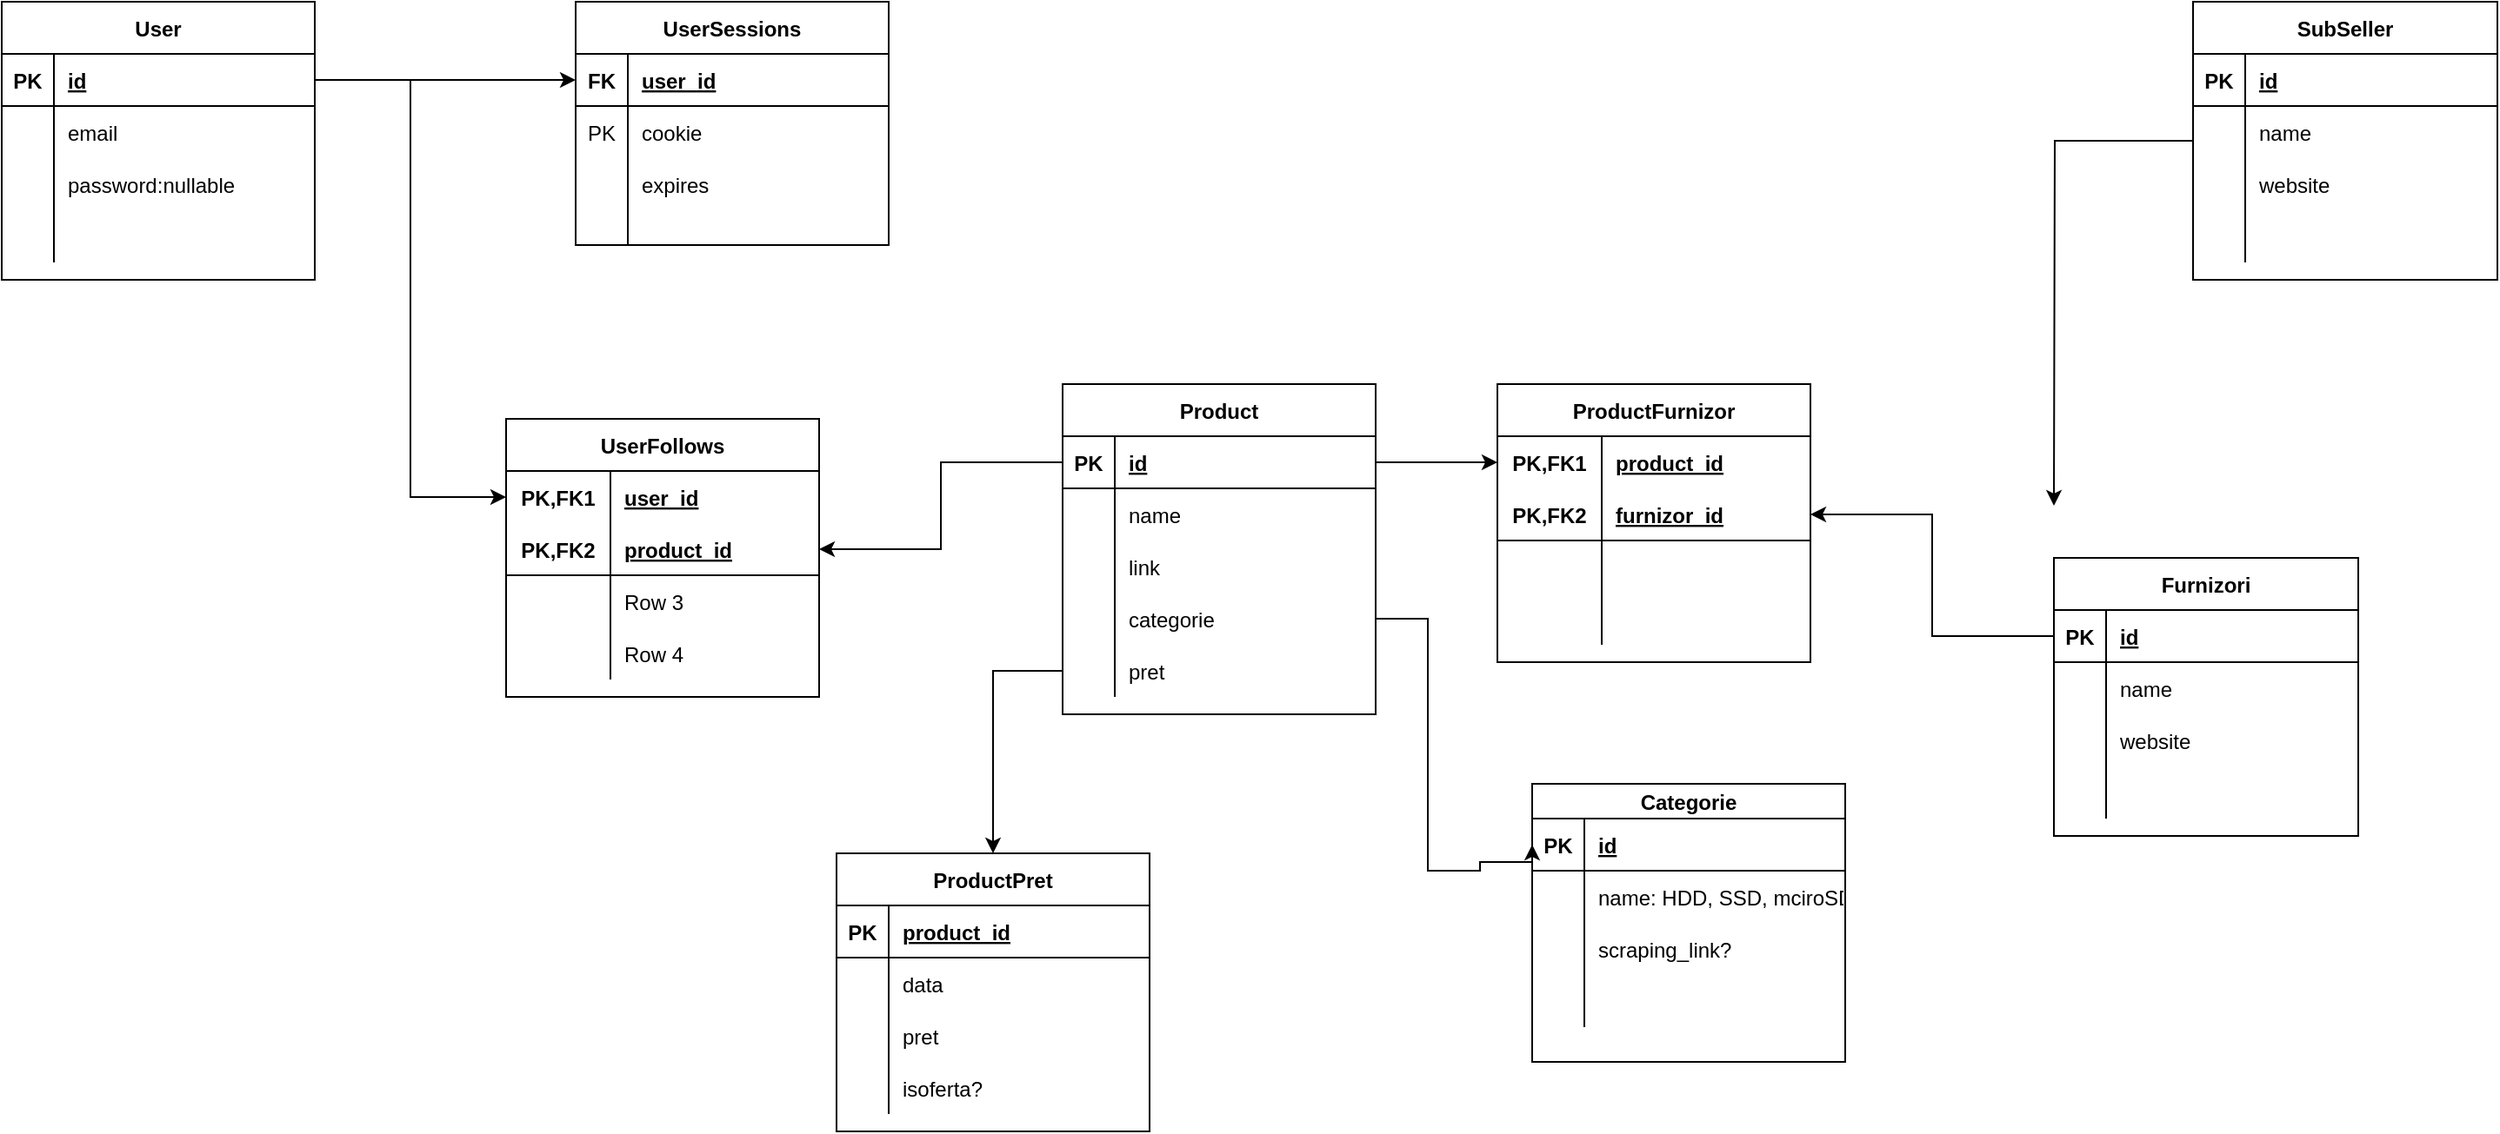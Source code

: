 <mxfile version="20.3.0" type="device"><diagram id="69BrEWIJDaSVekfmVVl4" name="Page-1"><mxGraphModel dx="226" dy="629" grid="1" gridSize="10" guides="1" tooltips="1" connect="1" arrows="1" fold="1" page="1" pageScale="1" pageWidth="850" pageHeight="1100" math="0" shadow="0"><root><mxCell id="0"/><mxCell id="1" parent="0"/><mxCell id="syxLD57yxDgX3P_CdUaL-1" value="User" style="shape=table;startSize=30;container=1;collapsible=1;childLayout=tableLayout;fixedRows=1;rowLines=0;fontStyle=1;align=center;resizeLast=1;" parent="1" vertex="1"><mxGeometry x="150" y="150" width="180" height="160" as="geometry"/></mxCell><mxCell id="syxLD57yxDgX3P_CdUaL-2" value="" style="shape=tableRow;horizontal=0;startSize=0;swimlaneHead=0;swimlaneBody=0;fillColor=none;collapsible=0;dropTarget=0;points=[[0,0.5],[1,0.5]];portConstraint=eastwest;top=0;left=0;right=0;bottom=1;" parent="syxLD57yxDgX3P_CdUaL-1" vertex="1"><mxGeometry y="30" width="180" height="30" as="geometry"/></mxCell><mxCell id="syxLD57yxDgX3P_CdUaL-3" value="PK" style="shape=partialRectangle;connectable=0;fillColor=none;top=0;left=0;bottom=0;right=0;fontStyle=1;overflow=hidden;" parent="syxLD57yxDgX3P_CdUaL-2" vertex="1"><mxGeometry width="30" height="30" as="geometry"><mxRectangle width="30" height="30" as="alternateBounds"/></mxGeometry></mxCell><mxCell id="syxLD57yxDgX3P_CdUaL-4" value="id" style="shape=partialRectangle;connectable=0;fillColor=none;top=0;left=0;bottom=0;right=0;align=left;spacingLeft=6;fontStyle=5;overflow=hidden;" parent="syxLD57yxDgX3P_CdUaL-2" vertex="1"><mxGeometry x="30" width="150" height="30" as="geometry"><mxRectangle width="150" height="30" as="alternateBounds"/></mxGeometry></mxCell><mxCell id="syxLD57yxDgX3P_CdUaL-5" value="" style="shape=tableRow;horizontal=0;startSize=0;swimlaneHead=0;swimlaneBody=0;fillColor=none;collapsible=0;dropTarget=0;points=[[0,0.5],[1,0.5]];portConstraint=eastwest;top=0;left=0;right=0;bottom=0;" parent="syxLD57yxDgX3P_CdUaL-1" vertex="1"><mxGeometry y="60" width="180" height="30" as="geometry"/></mxCell><mxCell id="syxLD57yxDgX3P_CdUaL-6" value="" style="shape=partialRectangle;connectable=0;fillColor=none;top=0;left=0;bottom=0;right=0;editable=1;overflow=hidden;" parent="syxLD57yxDgX3P_CdUaL-5" vertex="1"><mxGeometry width="30" height="30" as="geometry"><mxRectangle width="30" height="30" as="alternateBounds"/></mxGeometry></mxCell><mxCell id="syxLD57yxDgX3P_CdUaL-7" value="email" style="shape=partialRectangle;connectable=0;fillColor=none;top=0;left=0;bottom=0;right=0;align=left;spacingLeft=6;overflow=hidden;" parent="syxLD57yxDgX3P_CdUaL-5" vertex="1"><mxGeometry x="30" width="150" height="30" as="geometry"><mxRectangle width="150" height="30" as="alternateBounds"/></mxGeometry></mxCell><mxCell id="syxLD57yxDgX3P_CdUaL-8" value="" style="shape=tableRow;horizontal=0;startSize=0;swimlaneHead=0;swimlaneBody=0;fillColor=none;collapsible=0;dropTarget=0;points=[[0,0.5],[1,0.5]];portConstraint=eastwest;top=0;left=0;right=0;bottom=0;" parent="syxLD57yxDgX3P_CdUaL-1" vertex="1"><mxGeometry y="90" width="180" height="30" as="geometry"/></mxCell><mxCell id="syxLD57yxDgX3P_CdUaL-9" value="" style="shape=partialRectangle;connectable=0;fillColor=none;top=0;left=0;bottom=0;right=0;editable=1;overflow=hidden;" parent="syxLD57yxDgX3P_CdUaL-8" vertex="1"><mxGeometry width="30" height="30" as="geometry"><mxRectangle width="30" height="30" as="alternateBounds"/></mxGeometry></mxCell><mxCell id="syxLD57yxDgX3P_CdUaL-10" value="password:nullable" style="shape=partialRectangle;connectable=0;fillColor=none;top=0;left=0;bottom=0;right=0;align=left;spacingLeft=6;overflow=hidden;" parent="syxLD57yxDgX3P_CdUaL-8" vertex="1"><mxGeometry x="30" width="150" height="30" as="geometry"><mxRectangle width="150" height="30" as="alternateBounds"/></mxGeometry></mxCell><mxCell id="syxLD57yxDgX3P_CdUaL-11" value="" style="shape=tableRow;horizontal=0;startSize=0;swimlaneHead=0;swimlaneBody=0;fillColor=none;collapsible=0;dropTarget=0;points=[[0,0.5],[1,0.5]];portConstraint=eastwest;top=0;left=0;right=0;bottom=0;" parent="syxLD57yxDgX3P_CdUaL-1" vertex="1"><mxGeometry y="120" width="180" height="30" as="geometry"/></mxCell><mxCell id="syxLD57yxDgX3P_CdUaL-12" value="" style="shape=partialRectangle;connectable=0;fillColor=none;top=0;left=0;bottom=0;right=0;editable=1;overflow=hidden;" parent="syxLD57yxDgX3P_CdUaL-11" vertex="1"><mxGeometry width="30" height="30" as="geometry"><mxRectangle width="30" height="30" as="alternateBounds"/></mxGeometry></mxCell><mxCell id="syxLD57yxDgX3P_CdUaL-13" value="" style="shape=partialRectangle;connectable=0;fillColor=none;top=0;left=0;bottom=0;right=0;align=left;spacingLeft=6;overflow=hidden;" parent="syxLD57yxDgX3P_CdUaL-11" vertex="1"><mxGeometry x="30" width="150" height="30" as="geometry"><mxRectangle width="150" height="30" as="alternateBounds"/></mxGeometry></mxCell><mxCell id="syxLD57yxDgX3P_CdUaL-41" style="edgeStyle=orthogonalEdgeStyle;rounded=0;orthogonalLoop=1;jettySize=auto;html=1;entryX=0;entryY=0.5;entryDx=0;entryDy=0;" parent="1" source="syxLD57yxDgX3P_CdUaL-2" target="syxLD57yxDgX3P_CdUaL-46" edge="1"><mxGeometry relative="1" as="geometry"><mxPoint x="400" y="195" as="targetPoint"/></mxGeometry></mxCell><mxCell id="syxLD57yxDgX3P_CdUaL-45" value="UserSessions" style="shape=table;startSize=30;container=1;collapsible=1;childLayout=tableLayout;fixedRows=1;rowLines=0;fontStyle=1;align=center;resizeLast=1;" parent="1" vertex="1"><mxGeometry x="480" y="150" width="180" height="140" as="geometry"/></mxCell><mxCell id="syxLD57yxDgX3P_CdUaL-46" value="" style="shape=tableRow;horizontal=0;startSize=0;swimlaneHead=0;swimlaneBody=0;fillColor=none;collapsible=0;dropTarget=0;points=[[0,0.5],[1,0.5]];portConstraint=eastwest;top=0;left=0;right=0;bottom=1;" parent="syxLD57yxDgX3P_CdUaL-45" vertex="1"><mxGeometry y="30" width="180" height="30" as="geometry"/></mxCell><mxCell id="syxLD57yxDgX3P_CdUaL-47" value="FK" style="shape=partialRectangle;connectable=0;fillColor=none;top=0;left=0;bottom=0;right=0;fontStyle=1;overflow=hidden;" parent="syxLD57yxDgX3P_CdUaL-46" vertex="1"><mxGeometry width="30" height="30" as="geometry"><mxRectangle width="30" height="30" as="alternateBounds"/></mxGeometry></mxCell><mxCell id="syxLD57yxDgX3P_CdUaL-48" value="user_id" style="shape=partialRectangle;connectable=0;fillColor=none;top=0;left=0;bottom=0;right=0;align=left;spacingLeft=6;fontStyle=5;overflow=hidden;" parent="syxLD57yxDgX3P_CdUaL-46" vertex="1"><mxGeometry x="30" width="150" height="30" as="geometry"><mxRectangle width="150" height="30" as="alternateBounds"/></mxGeometry></mxCell><mxCell id="syxLD57yxDgX3P_CdUaL-49" value="" style="shape=tableRow;horizontal=0;startSize=0;swimlaneHead=0;swimlaneBody=0;fillColor=none;collapsible=0;dropTarget=0;points=[[0,0.5],[1,0.5]];portConstraint=eastwest;top=0;left=0;right=0;bottom=0;" parent="syxLD57yxDgX3P_CdUaL-45" vertex="1"><mxGeometry y="60" width="180" height="30" as="geometry"/></mxCell><mxCell id="syxLD57yxDgX3P_CdUaL-50" value="PK" style="shape=partialRectangle;connectable=0;fillColor=none;top=0;left=0;bottom=0;right=0;editable=1;overflow=hidden;" parent="syxLD57yxDgX3P_CdUaL-49" vertex="1"><mxGeometry width="30" height="30" as="geometry"><mxRectangle width="30" height="30" as="alternateBounds"/></mxGeometry></mxCell><mxCell id="syxLD57yxDgX3P_CdUaL-51" value="cookie" style="shape=partialRectangle;connectable=0;fillColor=none;top=0;left=0;bottom=0;right=0;align=left;spacingLeft=6;overflow=hidden;" parent="syxLD57yxDgX3P_CdUaL-49" vertex="1"><mxGeometry x="30" width="150" height="30" as="geometry"><mxRectangle width="150" height="30" as="alternateBounds"/></mxGeometry></mxCell><mxCell id="syxLD57yxDgX3P_CdUaL-52" value="" style="shape=tableRow;horizontal=0;startSize=0;swimlaneHead=0;swimlaneBody=0;fillColor=none;collapsible=0;dropTarget=0;points=[[0,0.5],[1,0.5]];portConstraint=eastwest;top=0;left=0;right=0;bottom=0;" parent="syxLD57yxDgX3P_CdUaL-45" vertex="1"><mxGeometry y="90" width="180" height="30" as="geometry"/></mxCell><mxCell id="syxLD57yxDgX3P_CdUaL-53" value="" style="shape=partialRectangle;connectable=0;fillColor=none;top=0;left=0;bottom=0;right=0;editable=1;overflow=hidden;" parent="syxLD57yxDgX3P_CdUaL-52" vertex="1"><mxGeometry width="30" height="30" as="geometry"><mxRectangle width="30" height="30" as="alternateBounds"/></mxGeometry></mxCell><mxCell id="syxLD57yxDgX3P_CdUaL-54" value="expires" style="shape=partialRectangle;connectable=0;fillColor=none;top=0;left=0;bottom=0;right=0;align=left;spacingLeft=6;overflow=hidden;" parent="syxLD57yxDgX3P_CdUaL-52" vertex="1"><mxGeometry x="30" width="150" height="30" as="geometry"><mxRectangle width="150" height="30" as="alternateBounds"/></mxGeometry></mxCell><mxCell id="syxLD57yxDgX3P_CdUaL-55" value="" style="shape=tableRow;horizontal=0;startSize=0;swimlaneHead=0;swimlaneBody=0;fillColor=none;collapsible=0;dropTarget=0;points=[[0,0.5],[1,0.5]];portConstraint=eastwest;top=0;left=0;right=0;bottom=0;" parent="syxLD57yxDgX3P_CdUaL-45" vertex="1"><mxGeometry y="120" width="180" height="20" as="geometry"/></mxCell><mxCell id="syxLD57yxDgX3P_CdUaL-56" value="" style="shape=partialRectangle;connectable=0;fillColor=none;top=0;left=0;bottom=0;right=0;editable=1;overflow=hidden;" parent="syxLD57yxDgX3P_CdUaL-55" vertex="1"><mxGeometry width="30" height="20" as="geometry"><mxRectangle width="30" height="20" as="alternateBounds"/></mxGeometry></mxCell><mxCell id="syxLD57yxDgX3P_CdUaL-57" value="" style="shape=partialRectangle;connectable=0;fillColor=none;top=0;left=0;bottom=0;right=0;align=left;spacingLeft=6;overflow=hidden;" parent="syxLD57yxDgX3P_CdUaL-55" vertex="1"><mxGeometry x="30" width="150" height="20" as="geometry"><mxRectangle width="150" height="20" as="alternateBounds"/></mxGeometry></mxCell><mxCell id="syxLD57yxDgX3P_CdUaL-72" style="edgeStyle=orthogonalEdgeStyle;rounded=0;orthogonalLoop=1;jettySize=auto;html=1;entryX=0;entryY=0.5;entryDx=0;entryDy=0;" parent="1" source="syxLD57yxDgX3P_CdUaL-2" target="syxLD57yxDgX3P_CdUaL-74" edge="1"><mxGeometry relative="1" as="geometry"><mxPoint x="390" y="405" as="targetPoint"/></mxGeometry></mxCell><mxCell id="syxLD57yxDgX3P_CdUaL-73" value="UserFollows" style="shape=table;startSize=30;container=1;collapsible=1;childLayout=tableLayout;fixedRows=1;rowLines=0;fontStyle=1;align=center;resizeLast=1;" parent="1" vertex="1"><mxGeometry x="440" y="390" width="180" height="160" as="geometry"/></mxCell><mxCell id="syxLD57yxDgX3P_CdUaL-74" value="" style="shape=tableRow;horizontal=0;startSize=0;swimlaneHead=0;swimlaneBody=0;fillColor=none;collapsible=0;dropTarget=0;points=[[0,0.5],[1,0.5]];portConstraint=eastwest;top=0;left=0;right=0;bottom=0;" parent="syxLD57yxDgX3P_CdUaL-73" vertex="1"><mxGeometry y="30" width="180" height="30" as="geometry"/></mxCell><mxCell id="syxLD57yxDgX3P_CdUaL-75" value="PK,FK1" style="shape=partialRectangle;connectable=0;fillColor=none;top=0;left=0;bottom=0;right=0;fontStyle=1;overflow=hidden;" parent="syxLD57yxDgX3P_CdUaL-74" vertex="1"><mxGeometry width="60" height="30" as="geometry"><mxRectangle width="60" height="30" as="alternateBounds"/></mxGeometry></mxCell><mxCell id="syxLD57yxDgX3P_CdUaL-76" value="user_id" style="shape=partialRectangle;connectable=0;fillColor=none;top=0;left=0;bottom=0;right=0;align=left;spacingLeft=6;fontStyle=5;overflow=hidden;" parent="syxLD57yxDgX3P_CdUaL-74" vertex="1"><mxGeometry x="60" width="120" height="30" as="geometry"><mxRectangle width="120" height="30" as="alternateBounds"/></mxGeometry></mxCell><mxCell id="syxLD57yxDgX3P_CdUaL-77" value="" style="shape=tableRow;horizontal=0;startSize=0;swimlaneHead=0;swimlaneBody=0;fillColor=none;collapsible=0;dropTarget=0;points=[[0,0.5],[1,0.5]];portConstraint=eastwest;top=0;left=0;right=0;bottom=1;" parent="syxLD57yxDgX3P_CdUaL-73" vertex="1"><mxGeometry y="60" width="180" height="30" as="geometry"/></mxCell><mxCell id="syxLD57yxDgX3P_CdUaL-78" value="PK,FK2" style="shape=partialRectangle;connectable=0;fillColor=none;top=0;left=0;bottom=0;right=0;fontStyle=1;overflow=hidden;" parent="syxLD57yxDgX3P_CdUaL-77" vertex="1"><mxGeometry width="60" height="30" as="geometry"><mxRectangle width="60" height="30" as="alternateBounds"/></mxGeometry></mxCell><mxCell id="syxLD57yxDgX3P_CdUaL-79" value="product_id" style="shape=partialRectangle;connectable=0;fillColor=none;top=0;left=0;bottom=0;right=0;align=left;spacingLeft=6;fontStyle=5;overflow=hidden;" parent="syxLD57yxDgX3P_CdUaL-77" vertex="1"><mxGeometry x="60" width="120" height="30" as="geometry"><mxRectangle width="120" height="30" as="alternateBounds"/></mxGeometry></mxCell><mxCell id="syxLD57yxDgX3P_CdUaL-80" value="" style="shape=tableRow;horizontal=0;startSize=0;swimlaneHead=0;swimlaneBody=0;fillColor=none;collapsible=0;dropTarget=0;points=[[0,0.5],[1,0.5]];portConstraint=eastwest;top=0;left=0;right=0;bottom=0;" parent="syxLD57yxDgX3P_CdUaL-73" vertex="1"><mxGeometry y="90" width="180" height="30" as="geometry"/></mxCell><mxCell id="syxLD57yxDgX3P_CdUaL-81" value="" style="shape=partialRectangle;connectable=0;fillColor=none;top=0;left=0;bottom=0;right=0;editable=1;overflow=hidden;" parent="syxLD57yxDgX3P_CdUaL-80" vertex="1"><mxGeometry width="60" height="30" as="geometry"><mxRectangle width="60" height="30" as="alternateBounds"/></mxGeometry></mxCell><mxCell id="syxLD57yxDgX3P_CdUaL-82" value="Row 3" style="shape=partialRectangle;connectable=0;fillColor=none;top=0;left=0;bottom=0;right=0;align=left;spacingLeft=6;overflow=hidden;" parent="syxLD57yxDgX3P_CdUaL-80" vertex="1"><mxGeometry x="60" width="120" height="30" as="geometry"><mxRectangle width="120" height="30" as="alternateBounds"/></mxGeometry></mxCell><mxCell id="syxLD57yxDgX3P_CdUaL-83" value="" style="shape=tableRow;horizontal=0;startSize=0;swimlaneHead=0;swimlaneBody=0;fillColor=none;collapsible=0;dropTarget=0;points=[[0,0.5],[1,0.5]];portConstraint=eastwest;top=0;left=0;right=0;bottom=0;" parent="syxLD57yxDgX3P_CdUaL-73" vertex="1"><mxGeometry y="120" width="180" height="30" as="geometry"/></mxCell><mxCell id="syxLD57yxDgX3P_CdUaL-84" value="" style="shape=partialRectangle;connectable=0;fillColor=none;top=0;left=0;bottom=0;right=0;editable=1;overflow=hidden;" parent="syxLD57yxDgX3P_CdUaL-83" vertex="1"><mxGeometry width="60" height="30" as="geometry"><mxRectangle width="60" height="30" as="alternateBounds"/></mxGeometry></mxCell><mxCell id="syxLD57yxDgX3P_CdUaL-85" value="Row 4" style="shape=partialRectangle;connectable=0;fillColor=none;top=0;left=0;bottom=0;right=0;align=left;spacingLeft=6;overflow=hidden;" parent="syxLD57yxDgX3P_CdUaL-83" vertex="1"><mxGeometry x="60" width="120" height="30" as="geometry"><mxRectangle width="120" height="30" as="alternateBounds"/></mxGeometry></mxCell><mxCell id="syxLD57yxDgX3P_CdUaL-86" value="Product" style="shape=table;startSize=30;container=1;collapsible=1;childLayout=tableLayout;fixedRows=1;rowLines=0;fontStyle=1;align=center;resizeLast=1;" parent="1" vertex="1"><mxGeometry x="760" y="370" width="180" height="190" as="geometry"/></mxCell><mxCell id="syxLD57yxDgX3P_CdUaL-87" value="" style="shape=tableRow;horizontal=0;startSize=0;swimlaneHead=0;swimlaneBody=0;fillColor=none;collapsible=0;dropTarget=0;points=[[0,0.5],[1,0.5]];portConstraint=eastwest;top=0;left=0;right=0;bottom=1;" parent="syxLD57yxDgX3P_CdUaL-86" vertex="1"><mxGeometry y="30" width="180" height="30" as="geometry"/></mxCell><mxCell id="syxLD57yxDgX3P_CdUaL-88" value="PK" style="shape=partialRectangle;connectable=0;fillColor=none;top=0;left=0;bottom=0;right=0;fontStyle=1;overflow=hidden;" parent="syxLD57yxDgX3P_CdUaL-87" vertex="1"><mxGeometry width="30" height="30" as="geometry"><mxRectangle width="30" height="30" as="alternateBounds"/></mxGeometry></mxCell><mxCell id="syxLD57yxDgX3P_CdUaL-89" value="id" style="shape=partialRectangle;connectable=0;fillColor=none;top=0;left=0;bottom=0;right=0;align=left;spacingLeft=6;fontStyle=5;overflow=hidden;" parent="syxLD57yxDgX3P_CdUaL-87" vertex="1"><mxGeometry x="30" width="150" height="30" as="geometry"><mxRectangle width="150" height="30" as="alternateBounds"/></mxGeometry></mxCell><mxCell id="syxLD57yxDgX3P_CdUaL-90" value="" style="shape=tableRow;horizontal=0;startSize=0;swimlaneHead=0;swimlaneBody=0;fillColor=none;collapsible=0;dropTarget=0;points=[[0,0.5],[1,0.5]];portConstraint=eastwest;top=0;left=0;right=0;bottom=0;" parent="syxLD57yxDgX3P_CdUaL-86" vertex="1"><mxGeometry y="60" width="180" height="30" as="geometry"/></mxCell><mxCell id="syxLD57yxDgX3P_CdUaL-91" value="" style="shape=partialRectangle;connectable=0;fillColor=none;top=0;left=0;bottom=0;right=0;editable=1;overflow=hidden;" parent="syxLD57yxDgX3P_CdUaL-90" vertex="1"><mxGeometry width="30" height="30" as="geometry"><mxRectangle width="30" height="30" as="alternateBounds"/></mxGeometry></mxCell><mxCell id="syxLD57yxDgX3P_CdUaL-92" value="name" style="shape=partialRectangle;connectable=0;fillColor=none;top=0;left=0;bottom=0;right=0;align=left;spacingLeft=6;overflow=hidden;" parent="syxLD57yxDgX3P_CdUaL-90" vertex="1"><mxGeometry x="30" width="150" height="30" as="geometry"><mxRectangle width="150" height="30" as="alternateBounds"/></mxGeometry></mxCell><mxCell id="syxLD57yxDgX3P_CdUaL-93" value="" style="shape=tableRow;horizontal=0;startSize=0;swimlaneHead=0;swimlaneBody=0;fillColor=none;collapsible=0;dropTarget=0;points=[[0,0.5],[1,0.5]];portConstraint=eastwest;top=0;left=0;right=0;bottom=0;" parent="syxLD57yxDgX3P_CdUaL-86" vertex="1"><mxGeometry y="90" width="180" height="30" as="geometry"/></mxCell><mxCell id="syxLD57yxDgX3P_CdUaL-94" value="" style="shape=partialRectangle;connectable=0;fillColor=none;top=0;left=0;bottom=0;right=0;editable=1;overflow=hidden;" parent="syxLD57yxDgX3P_CdUaL-93" vertex="1"><mxGeometry width="30" height="30" as="geometry"><mxRectangle width="30" height="30" as="alternateBounds"/></mxGeometry></mxCell><mxCell id="syxLD57yxDgX3P_CdUaL-95" value="link" style="shape=partialRectangle;connectable=0;fillColor=none;top=0;left=0;bottom=0;right=0;align=left;spacingLeft=6;overflow=hidden;" parent="syxLD57yxDgX3P_CdUaL-93" vertex="1"><mxGeometry x="30" width="150" height="30" as="geometry"><mxRectangle width="150" height="30" as="alternateBounds"/></mxGeometry></mxCell><mxCell id="syxLD57yxDgX3P_CdUaL-96" value="" style="shape=tableRow;horizontal=0;startSize=0;swimlaneHead=0;swimlaneBody=0;fillColor=none;collapsible=0;dropTarget=0;points=[[0,0.5],[1,0.5]];portConstraint=eastwest;top=0;left=0;right=0;bottom=0;" parent="syxLD57yxDgX3P_CdUaL-86" vertex="1"><mxGeometry y="120" width="180" height="30" as="geometry"/></mxCell><mxCell id="syxLD57yxDgX3P_CdUaL-97" value="" style="shape=partialRectangle;connectable=0;fillColor=none;top=0;left=0;bottom=0;right=0;editable=1;overflow=hidden;" parent="syxLD57yxDgX3P_CdUaL-96" vertex="1"><mxGeometry width="30" height="30" as="geometry"><mxRectangle width="30" height="30" as="alternateBounds"/></mxGeometry></mxCell><mxCell id="syxLD57yxDgX3P_CdUaL-98" value="categorie" style="shape=partialRectangle;connectable=0;fillColor=none;top=0;left=0;bottom=0;right=0;align=left;spacingLeft=6;overflow=hidden;" parent="syxLD57yxDgX3P_CdUaL-96" vertex="1"><mxGeometry x="30" width="150" height="30" as="geometry"><mxRectangle width="150" height="30" as="alternateBounds"/></mxGeometry></mxCell><mxCell id="syxLD57yxDgX3P_CdUaL-169" value="" style="shape=tableRow;horizontal=0;startSize=0;swimlaneHead=0;swimlaneBody=0;fillColor=none;collapsible=0;dropTarget=0;points=[[0,0.5],[1,0.5]];portConstraint=eastwest;top=0;left=0;right=0;bottom=0;" parent="syxLD57yxDgX3P_CdUaL-86" vertex="1"><mxGeometry y="150" width="180" height="30" as="geometry"/></mxCell><mxCell id="syxLD57yxDgX3P_CdUaL-170" value="" style="shape=partialRectangle;connectable=0;fillColor=none;top=0;left=0;bottom=0;right=0;editable=1;overflow=hidden;" parent="syxLD57yxDgX3P_CdUaL-169" vertex="1"><mxGeometry width="30" height="30" as="geometry"><mxRectangle width="30" height="30" as="alternateBounds"/></mxGeometry></mxCell><mxCell id="syxLD57yxDgX3P_CdUaL-171" value="pret" style="shape=partialRectangle;connectable=0;fillColor=none;top=0;left=0;bottom=0;right=0;align=left;spacingLeft=6;overflow=hidden;" parent="syxLD57yxDgX3P_CdUaL-169" vertex="1"><mxGeometry x="30" width="150" height="30" as="geometry"><mxRectangle width="150" height="30" as="alternateBounds"/></mxGeometry></mxCell><mxCell id="syxLD57yxDgX3P_CdUaL-99" style="edgeStyle=orthogonalEdgeStyle;rounded=0;orthogonalLoop=1;jettySize=auto;html=1;entryX=1;entryY=0.5;entryDx=0;entryDy=0;" parent="1" source="syxLD57yxDgX3P_CdUaL-87" target="syxLD57yxDgX3P_CdUaL-77" edge="1"><mxGeometry relative="1" as="geometry"/></mxCell><mxCell id="syxLD57yxDgX3P_CdUaL-100" value="Furnizori" style="shape=table;startSize=30;container=1;collapsible=1;childLayout=tableLayout;fixedRows=1;rowLines=0;fontStyle=1;align=center;resizeLast=1;" parent="1" vertex="1"><mxGeometry x="1330" y="470" width="175" height="160" as="geometry"/></mxCell><mxCell id="syxLD57yxDgX3P_CdUaL-101" value="" style="shape=tableRow;horizontal=0;startSize=0;swimlaneHead=0;swimlaneBody=0;fillColor=none;collapsible=0;dropTarget=0;points=[[0,0.5],[1,0.5]];portConstraint=eastwest;top=0;left=0;right=0;bottom=1;" parent="syxLD57yxDgX3P_CdUaL-100" vertex="1"><mxGeometry y="30" width="175" height="30" as="geometry"/></mxCell><mxCell id="syxLD57yxDgX3P_CdUaL-102" value="PK" style="shape=partialRectangle;connectable=0;fillColor=none;top=0;left=0;bottom=0;right=0;fontStyle=1;overflow=hidden;" parent="syxLD57yxDgX3P_CdUaL-101" vertex="1"><mxGeometry width="30" height="30" as="geometry"><mxRectangle width="30" height="30" as="alternateBounds"/></mxGeometry></mxCell><mxCell id="syxLD57yxDgX3P_CdUaL-103" value="id" style="shape=partialRectangle;connectable=0;fillColor=none;top=0;left=0;bottom=0;right=0;align=left;spacingLeft=6;fontStyle=5;overflow=hidden;" parent="syxLD57yxDgX3P_CdUaL-101" vertex="1"><mxGeometry x="30" width="145" height="30" as="geometry"><mxRectangle width="145" height="30" as="alternateBounds"/></mxGeometry></mxCell><mxCell id="syxLD57yxDgX3P_CdUaL-104" value="" style="shape=tableRow;horizontal=0;startSize=0;swimlaneHead=0;swimlaneBody=0;fillColor=none;collapsible=0;dropTarget=0;points=[[0,0.5],[1,0.5]];portConstraint=eastwest;top=0;left=0;right=0;bottom=0;" parent="syxLD57yxDgX3P_CdUaL-100" vertex="1"><mxGeometry y="60" width="175" height="30" as="geometry"/></mxCell><mxCell id="syxLD57yxDgX3P_CdUaL-105" value="" style="shape=partialRectangle;connectable=0;fillColor=none;top=0;left=0;bottom=0;right=0;editable=1;overflow=hidden;" parent="syxLD57yxDgX3P_CdUaL-104" vertex="1"><mxGeometry width="30" height="30" as="geometry"><mxRectangle width="30" height="30" as="alternateBounds"/></mxGeometry></mxCell><mxCell id="syxLD57yxDgX3P_CdUaL-106" value="name" style="shape=partialRectangle;connectable=0;fillColor=none;top=0;left=0;bottom=0;right=0;align=left;spacingLeft=6;overflow=hidden;" parent="syxLD57yxDgX3P_CdUaL-104" vertex="1"><mxGeometry x="30" width="145" height="30" as="geometry"><mxRectangle width="145" height="30" as="alternateBounds"/></mxGeometry></mxCell><mxCell id="syxLD57yxDgX3P_CdUaL-107" value="" style="shape=tableRow;horizontal=0;startSize=0;swimlaneHead=0;swimlaneBody=0;fillColor=none;collapsible=0;dropTarget=0;points=[[0,0.5],[1,0.5]];portConstraint=eastwest;top=0;left=0;right=0;bottom=0;" parent="syxLD57yxDgX3P_CdUaL-100" vertex="1"><mxGeometry y="90" width="175" height="30" as="geometry"/></mxCell><mxCell id="syxLD57yxDgX3P_CdUaL-108" value="" style="shape=partialRectangle;connectable=0;fillColor=none;top=0;left=0;bottom=0;right=0;editable=1;overflow=hidden;" parent="syxLD57yxDgX3P_CdUaL-107" vertex="1"><mxGeometry width="30" height="30" as="geometry"><mxRectangle width="30" height="30" as="alternateBounds"/></mxGeometry></mxCell><mxCell id="syxLD57yxDgX3P_CdUaL-109" value="website" style="shape=partialRectangle;connectable=0;fillColor=none;top=0;left=0;bottom=0;right=0;align=left;spacingLeft=6;overflow=hidden;" parent="syxLD57yxDgX3P_CdUaL-107" vertex="1"><mxGeometry x="30" width="145" height="30" as="geometry"><mxRectangle width="145" height="30" as="alternateBounds"/></mxGeometry></mxCell><mxCell id="syxLD57yxDgX3P_CdUaL-110" value="" style="shape=tableRow;horizontal=0;startSize=0;swimlaneHead=0;swimlaneBody=0;fillColor=none;collapsible=0;dropTarget=0;points=[[0,0.5],[1,0.5]];portConstraint=eastwest;top=0;left=0;right=0;bottom=0;" parent="syxLD57yxDgX3P_CdUaL-100" vertex="1"><mxGeometry y="120" width="175" height="30" as="geometry"/></mxCell><mxCell id="syxLD57yxDgX3P_CdUaL-111" value="" style="shape=partialRectangle;connectable=0;fillColor=none;top=0;left=0;bottom=0;right=0;editable=1;overflow=hidden;" parent="syxLD57yxDgX3P_CdUaL-110" vertex="1"><mxGeometry width="30" height="30" as="geometry"><mxRectangle width="30" height="30" as="alternateBounds"/></mxGeometry></mxCell><mxCell id="syxLD57yxDgX3P_CdUaL-112" value="" style="shape=partialRectangle;connectable=0;fillColor=none;top=0;left=0;bottom=0;right=0;align=left;spacingLeft=6;overflow=hidden;" parent="syxLD57yxDgX3P_CdUaL-110" vertex="1"><mxGeometry x="30" width="145" height="30" as="geometry"><mxRectangle width="145" height="30" as="alternateBounds"/></mxGeometry></mxCell><mxCell id="syxLD57yxDgX3P_CdUaL-127" style="edgeStyle=orthogonalEdgeStyle;rounded=0;orthogonalLoop=1;jettySize=auto;html=1;entryX=1;entryY=0.5;entryDx=0;entryDy=0;" parent="1" source="syxLD57yxDgX3P_CdUaL-101" target="syxLD57yxDgX3P_CdUaL-132" edge="1"><mxGeometry relative="1" as="geometry"><mxPoint x="1330" y="436" as="targetPoint"/></mxGeometry></mxCell><mxCell id="syxLD57yxDgX3P_CdUaL-128" value="ProductFurnizor" style="shape=table;startSize=30;container=1;collapsible=1;childLayout=tableLayout;fixedRows=1;rowLines=0;fontStyle=1;align=center;resizeLast=1;" parent="1" vertex="1"><mxGeometry x="1010" y="370" width="180" height="160" as="geometry"/></mxCell><mxCell id="syxLD57yxDgX3P_CdUaL-129" value="" style="shape=tableRow;horizontal=0;startSize=0;swimlaneHead=0;swimlaneBody=0;fillColor=none;collapsible=0;dropTarget=0;points=[[0,0.5],[1,0.5]];portConstraint=eastwest;top=0;left=0;right=0;bottom=0;" parent="syxLD57yxDgX3P_CdUaL-128" vertex="1"><mxGeometry y="30" width="180" height="30" as="geometry"/></mxCell><mxCell id="syxLD57yxDgX3P_CdUaL-130" value="PK,FK1" style="shape=partialRectangle;connectable=0;fillColor=none;top=0;left=0;bottom=0;right=0;fontStyle=1;overflow=hidden;" parent="syxLD57yxDgX3P_CdUaL-129" vertex="1"><mxGeometry width="60" height="30" as="geometry"><mxRectangle width="60" height="30" as="alternateBounds"/></mxGeometry></mxCell><mxCell id="syxLD57yxDgX3P_CdUaL-131" value="product_id" style="shape=partialRectangle;connectable=0;fillColor=none;top=0;left=0;bottom=0;right=0;align=left;spacingLeft=6;fontStyle=5;overflow=hidden;" parent="syxLD57yxDgX3P_CdUaL-129" vertex="1"><mxGeometry x="60" width="120" height="30" as="geometry"><mxRectangle width="120" height="30" as="alternateBounds"/></mxGeometry></mxCell><mxCell id="syxLD57yxDgX3P_CdUaL-132" value="" style="shape=tableRow;horizontal=0;startSize=0;swimlaneHead=0;swimlaneBody=0;fillColor=none;collapsible=0;dropTarget=0;points=[[0,0.5],[1,0.5]];portConstraint=eastwest;top=0;left=0;right=0;bottom=1;" parent="syxLD57yxDgX3P_CdUaL-128" vertex="1"><mxGeometry y="60" width="180" height="30" as="geometry"/></mxCell><mxCell id="syxLD57yxDgX3P_CdUaL-133" value="PK,FK2" style="shape=partialRectangle;connectable=0;fillColor=none;top=0;left=0;bottom=0;right=0;fontStyle=1;overflow=hidden;" parent="syxLD57yxDgX3P_CdUaL-132" vertex="1"><mxGeometry width="60" height="30" as="geometry"><mxRectangle width="60" height="30" as="alternateBounds"/></mxGeometry></mxCell><mxCell id="syxLD57yxDgX3P_CdUaL-134" value="furnizor_id" style="shape=partialRectangle;connectable=0;fillColor=none;top=0;left=0;bottom=0;right=0;align=left;spacingLeft=6;fontStyle=5;overflow=hidden;" parent="syxLD57yxDgX3P_CdUaL-132" vertex="1"><mxGeometry x="60" width="120" height="30" as="geometry"><mxRectangle width="120" height="30" as="alternateBounds"/></mxGeometry></mxCell><mxCell id="syxLD57yxDgX3P_CdUaL-135" value="" style="shape=tableRow;horizontal=0;startSize=0;swimlaneHead=0;swimlaneBody=0;fillColor=none;collapsible=0;dropTarget=0;points=[[0,0.5],[1,0.5]];portConstraint=eastwest;top=0;left=0;right=0;bottom=0;" parent="syxLD57yxDgX3P_CdUaL-128" vertex="1"><mxGeometry y="90" width="180" height="30" as="geometry"/></mxCell><mxCell id="syxLD57yxDgX3P_CdUaL-136" value="" style="shape=partialRectangle;connectable=0;fillColor=none;top=0;left=0;bottom=0;right=0;editable=1;overflow=hidden;" parent="syxLD57yxDgX3P_CdUaL-135" vertex="1"><mxGeometry width="60" height="30" as="geometry"><mxRectangle width="60" height="30" as="alternateBounds"/></mxGeometry></mxCell><mxCell id="syxLD57yxDgX3P_CdUaL-137" value="" style="shape=partialRectangle;connectable=0;fillColor=none;top=0;left=0;bottom=0;right=0;align=left;spacingLeft=6;overflow=hidden;" parent="syxLD57yxDgX3P_CdUaL-135" vertex="1"><mxGeometry x="60" width="120" height="30" as="geometry"><mxRectangle width="120" height="30" as="alternateBounds"/></mxGeometry></mxCell><mxCell id="syxLD57yxDgX3P_CdUaL-138" value="" style="shape=tableRow;horizontal=0;startSize=0;swimlaneHead=0;swimlaneBody=0;fillColor=none;collapsible=0;dropTarget=0;points=[[0,0.5],[1,0.5]];portConstraint=eastwest;top=0;left=0;right=0;bottom=0;" parent="syxLD57yxDgX3P_CdUaL-128" vertex="1"><mxGeometry y="120" width="180" height="30" as="geometry"/></mxCell><mxCell id="syxLD57yxDgX3P_CdUaL-139" value="" style="shape=partialRectangle;connectable=0;fillColor=none;top=0;left=0;bottom=0;right=0;editable=1;overflow=hidden;" parent="syxLD57yxDgX3P_CdUaL-138" vertex="1"><mxGeometry width="60" height="30" as="geometry"><mxRectangle width="60" height="30" as="alternateBounds"/></mxGeometry></mxCell><mxCell id="syxLD57yxDgX3P_CdUaL-140" value="" style="shape=partialRectangle;connectable=0;fillColor=none;top=0;left=0;bottom=0;right=0;align=left;spacingLeft=6;overflow=hidden;" parent="syxLD57yxDgX3P_CdUaL-138" vertex="1"><mxGeometry x="60" width="120" height="30" as="geometry"><mxRectangle width="120" height="30" as="alternateBounds"/></mxGeometry></mxCell><mxCell id="syxLD57yxDgX3P_CdUaL-141" style="edgeStyle=orthogonalEdgeStyle;rounded=0;orthogonalLoop=1;jettySize=auto;html=1;entryX=0;entryY=0.5;entryDx=0;entryDy=0;" parent="1" source="syxLD57yxDgX3P_CdUaL-87" target="syxLD57yxDgX3P_CdUaL-129" edge="1"><mxGeometry relative="1" as="geometry"/></mxCell><mxCell id="syxLD57yxDgX3P_CdUaL-142" style="edgeStyle=orthogonalEdgeStyle;rounded=0;orthogonalLoop=1;jettySize=auto;html=1;entryX=0;entryY=0.5;entryDx=0;entryDy=0;" parent="1" source="syxLD57yxDgX3P_CdUaL-96" target="syxLD57yxDgX3P_CdUaL-157" edge="1"><mxGeometry relative="1" as="geometry"><mxPoint x="990" y="650" as="targetPoint"/><Array as="points"><mxPoint x="970" y="505"/><mxPoint x="970" y="650"/><mxPoint x="1000" y="650"/><mxPoint x="1000" y="645"/></Array></mxGeometry></mxCell><mxCell id="syxLD57yxDgX3P_CdUaL-156" value="Categorie" style="shape=table;startSize=20;container=1;collapsible=1;childLayout=tableLayout;fixedRows=1;rowLines=0;fontStyle=1;align=center;resizeLast=1;" parent="1" vertex="1"><mxGeometry x="1030" y="600" width="180" height="160" as="geometry"/></mxCell><mxCell id="syxLD57yxDgX3P_CdUaL-157" value="" style="shape=tableRow;horizontal=0;startSize=0;swimlaneHead=0;swimlaneBody=0;fillColor=none;collapsible=0;dropTarget=0;points=[[0,0.5],[1,0.5]];portConstraint=eastwest;top=0;left=0;right=0;bottom=1;" parent="syxLD57yxDgX3P_CdUaL-156" vertex="1"><mxGeometry y="20" width="180" height="30" as="geometry"/></mxCell><mxCell id="syxLD57yxDgX3P_CdUaL-158" value="PK" style="shape=partialRectangle;connectable=0;fillColor=none;top=0;left=0;bottom=0;right=0;fontStyle=1;overflow=hidden;" parent="syxLD57yxDgX3P_CdUaL-157" vertex="1"><mxGeometry width="30" height="30" as="geometry"><mxRectangle width="30" height="30" as="alternateBounds"/></mxGeometry></mxCell><mxCell id="syxLD57yxDgX3P_CdUaL-159" value="id" style="shape=partialRectangle;connectable=0;fillColor=none;top=0;left=0;bottom=0;right=0;align=left;spacingLeft=6;fontStyle=5;overflow=hidden;" parent="syxLD57yxDgX3P_CdUaL-157" vertex="1"><mxGeometry x="30" width="150" height="30" as="geometry"><mxRectangle width="150" height="30" as="alternateBounds"/></mxGeometry></mxCell><mxCell id="syxLD57yxDgX3P_CdUaL-160" value="" style="shape=tableRow;horizontal=0;startSize=0;swimlaneHead=0;swimlaneBody=0;fillColor=none;collapsible=0;dropTarget=0;points=[[0,0.5],[1,0.5]];portConstraint=eastwest;top=0;left=0;right=0;bottom=0;" parent="syxLD57yxDgX3P_CdUaL-156" vertex="1"><mxGeometry y="50" width="180" height="30" as="geometry"/></mxCell><mxCell id="syxLD57yxDgX3P_CdUaL-161" value="" style="shape=partialRectangle;connectable=0;fillColor=none;top=0;left=0;bottom=0;right=0;editable=1;overflow=hidden;" parent="syxLD57yxDgX3P_CdUaL-160" vertex="1"><mxGeometry width="30" height="30" as="geometry"><mxRectangle width="30" height="30" as="alternateBounds"/></mxGeometry></mxCell><mxCell id="syxLD57yxDgX3P_CdUaL-162" value="name: HDD, SSD, mciroSD..." style="shape=partialRectangle;connectable=0;fillColor=none;top=0;left=0;bottom=0;right=0;align=left;spacingLeft=6;overflow=hidden;" parent="syxLD57yxDgX3P_CdUaL-160" vertex="1"><mxGeometry x="30" width="150" height="30" as="geometry"><mxRectangle width="150" height="30" as="alternateBounds"/></mxGeometry></mxCell><mxCell id="syxLD57yxDgX3P_CdUaL-163" value="" style="shape=tableRow;horizontal=0;startSize=0;swimlaneHead=0;swimlaneBody=0;fillColor=none;collapsible=0;dropTarget=0;points=[[0,0.5],[1,0.5]];portConstraint=eastwest;top=0;left=0;right=0;bottom=0;" parent="syxLD57yxDgX3P_CdUaL-156" vertex="1"><mxGeometry y="80" width="180" height="30" as="geometry"/></mxCell><mxCell id="syxLD57yxDgX3P_CdUaL-164" value="" style="shape=partialRectangle;connectable=0;fillColor=none;top=0;left=0;bottom=0;right=0;editable=1;overflow=hidden;" parent="syxLD57yxDgX3P_CdUaL-163" vertex="1"><mxGeometry width="30" height="30" as="geometry"><mxRectangle width="30" height="30" as="alternateBounds"/></mxGeometry></mxCell><mxCell id="syxLD57yxDgX3P_CdUaL-165" value="" style="shape=partialRectangle;connectable=0;fillColor=none;top=0;left=0;bottom=0;right=0;align=left;spacingLeft=6;overflow=hidden;" parent="syxLD57yxDgX3P_CdUaL-163" vertex="1"><mxGeometry x="30" width="150" height="30" as="geometry"><mxRectangle width="150" height="30" as="alternateBounds"/></mxGeometry></mxCell><mxCell id="syxLD57yxDgX3P_CdUaL-166" value="" style="shape=tableRow;horizontal=0;startSize=0;swimlaneHead=0;swimlaneBody=0;fillColor=none;collapsible=0;dropTarget=0;points=[[0,0.5],[1,0.5]];portConstraint=eastwest;top=0;left=0;right=0;bottom=0;" parent="syxLD57yxDgX3P_CdUaL-156" vertex="1"><mxGeometry y="110" width="180" height="30" as="geometry"/></mxCell><mxCell id="syxLD57yxDgX3P_CdUaL-167" value="" style="shape=partialRectangle;connectable=0;fillColor=none;top=0;left=0;bottom=0;right=0;editable=1;overflow=hidden;" parent="syxLD57yxDgX3P_CdUaL-166" vertex="1"><mxGeometry width="30" height="30" as="geometry"><mxRectangle width="30" height="30" as="alternateBounds"/></mxGeometry></mxCell><mxCell id="syxLD57yxDgX3P_CdUaL-168" value="" style="shape=partialRectangle;connectable=0;fillColor=none;top=0;left=0;bottom=0;right=0;align=left;spacingLeft=6;overflow=hidden;" parent="syxLD57yxDgX3P_CdUaL-166" vertex="1"><mxGeometry x="30" width="150" height="30" as="geometry"><mxRectangle width="150" height="30" as="alternateBounds"/></mxGeometry></mxCell><mxCell id="syxLD57yxDgX3P_CdUaL-172" value="ProductPret" style="shape=table;startSize=30;container=1;collapsible=1;childLayout=tableLayout;fixedRows=1;rowLines=0;fontStyle=1;align=center;resizeLast=1;" parent="1" vertex="1"><mxGeometry x="630" y="640" width="180" height="160" as="geometry"/></mxCell><mxCell id="syxLD57yxDgX3P_CdUaL-173" value="" style="shape=tableRow;horizontal=0;startSize=0;swimlaneHead=0;swimlaneBody=0;fillColor=none;collapsible=0;dropTarget=0;points=[[0,0.5],[1,0.5]];portConstraint=eastwest;top=0;left=0;right=0;bottom=1;" parent="syxLD57yxDgX3P_CdUaL-172" vertex="1"><mxGeometry y="30" width="180" height="30" as="geometry"/></mxCell><mxCell id="syxLD57yxDgX3P_CdUaL-174" value="PK" style="shape=partialRectangle;connectable=0;fillColor=none;top=0;left=0;bottom=0;right=0;fontStyle=1;overflow=hidden;" parent="syxLD57yxDgX3P_CdUaL-173" vertex="1"><mxGeometry width="30" height="30" as="geometry"><mxRectangle width="30" height="30" as="alternateBounds"/></mxGeometry></mxCell><mxCell id="syxLD57yxDgX3P_CdUaL-175" value="product_id" style="shape=partialRectangle;connectable=0;fillColor=none;top=0;left=0;bottom=0;right=0;align=left;spacingLeft=6;fontStyle=5;overflow=hidden;" parent="syxLD57yxDgX3P_CdUaL-173" vertex="1"><mxGeometry x="30" width="150" height="30" as="geometry"><mxRectangle width="150" height="30" as="alternateBounds"/></mxGeometry></mxCell><mxCell id="syxLD57yxDgX3P_CdUaL-176" value="" style="shape=tableRow;horizontal=0;startSize=0;swimlaneHead=0;swimlaneBody=0;fillColor=none;collapsible=0;dropTarget=0;points=[[0,0.5],[1,0.5]];portConstraint=eastwest;top=0;left=0;right=0;bottom=0;" parent="syxLD57yxDgX3P_CdUaL-172" vertex="1"><mxGeometry y="60" width="180" height="30" as="geometry"/></mxCell><mxCell id="syxLD57yxDgX3P_CdUaL-177" value="" style="shape=partialRectangle;connectable=0;fillColor=none;top=0;left=0;bottom=0;right=0;editable=1;overflow=hidden;" parent="syxLD57yxDgX3P_CdUaL-176" vertex="1"><mxGeometry width="30" height="30" as="geometry"><mxRectangle width="30" height="30" as="alternateBounds"/></mxGeometry></mxCell><mxCell id="syxLD57yxDgX3P_CdUaL-178" value="data" style="shape=partialRectangle;connectable=0;fillColor=none;top=0;left=0;bottom=0;right=0;align=left;spacingLeft=6;overflow=hidden;" parent="syxLD57yxDgX3P_CdUaL-176" vertex="1"><mxGeometry x="30" width="150" height="30" as="geometry"><mxRectangle width="150" height="30" as="alternateBounds"/></mxGeometry></mxCell><mxCell id="syxLD57yxDgX3P_CdUaL-179" value="" style="shape=tableRow;horizontal=0;startSize=0;swimlaneHead=0;swimlaneBody=0;fillColor=none;collapsible=0;dropTarget=0;points=[[0,0.5],[1,0.5]];portConstraint=eastwest;top=0;left=0;right=0;bottom=0;" parent="syxLD57yxDgX3P_CdUaL-172" vertex="1"><mxGeometry y="90" width="180" height="30" as="geometry"/></mxCell><mxCell id="syxLD57yxDgX3P_CdUaL-180" value="" style="shape=partialRectangle;connectable=0;fillColor=none;top=0;left=0;bottom=0;right=0;editable=1;overflow=hidden;" parent="syxLD57yxDgX3P_CdUaL-179" vertex="1"><mxGeometry width="30" height="30" as="geometry"><mxRectangle width="30" height="30" as="alternateBounds"/></mxGeometry></mxCell><mxCell id="syxLD57yxDgX3P_CdUaL-181" value="pret" style="shape=partialRectangle;connectable=0;fillColor=none;top=0;left=0;bottom=0;right=0;align=left;spacingLeft=6;overflow=hidden;" parent="syxLD57yxDgX3P_CdUaL-179" vertex="1"><mxGeometry x="30" width="150" height="30" as="geometry"><mxRectangle width="150" height="30" as="alternateBounds"/></mxGeometry></mxCell><mxCell id="syxLD57yxDgX3P_CdUaL-182" value="" style="shape=tableRow;horizontal=0;startSize=0;swimlaneHead=0;swimlaneBody=0;fillColor=none;collapsible=0;dropTarget=0;points=[[0,0.5],[1,0.5]];portConstraint=eastwest;top=0;left=0;right=0;bottom=0;" parent="syxLD57yxDgX3P_CdUaL-172" vertex="1"><mxGeometry y="120" width="180" height="30" as="geometry"/></mxCell><mxCell id="syxLD57yxDgX3P_CdUaL-183" value="" style="shape=partialRectangle;connectable=0;fillColor=none;top=0;left=0;bottom=0;right=0;editable=1;overflow=hidden;" parent="syxLD57yxDgX3P_CdUaL-182" vertex="1"><mxGeometry width="30" height="30" as="geometry"><mxRectangle width="30" height="30" as="alternateBounds"/></mxGeometry></mxCell><mxCell id="syxLD57yxDgX3P_CdUaL-184" value="isoferta?" style="shape=partialRectangle;connectable=0;fillColor=none;top=0;left=0;bottom=0;right=0;align=left;spacingLeft=6;overflow=hidden;" parent="syxLD57yxDgX3P_CdUaL-182" vertex="1"><mxGeometry x="30" width="150" height="30" as="geometry"><mxRectangle width="150" height="30" as="alternateBounds"/></mxGeometry></mxCell><mxCell id="syxLD57yxDgX3P_CdUaL-185" style="edgeStyle=orthogonalEdgeStyle;rounded=0;orthogonalLoop=1;jettySize=auto;html=1;entryX=0.5;entryY=0;entryDx=0;entryDy=0;" parent="1" source="syxLD57yxDgX3P_CdUaL-169" target="syxLD57yxDgX3P_CdUaL-172" edge="1"><mxGeometry relative="1" as="geometry"/></mxCell><mxCell id="urIFJm5EJ-xM4Liz6zN9-1" value="scraping_link?" style="shape=partialRectangle;connectable=0;fillColor=none;top=0;left=0;bottom=0;right=0;align=left;spacingLeft=6;overflow=hidden;" parent="1" vertex="1"><mxGeometry x="1060" y="680" width="150" height="30" as="geometry"><mxRectangle width="150" height="30" as="alternateBounds"/></mxGeometry></mxCell><mxCell id="urIFJm5EJ-xM4Liz6zN9-17" style="edgeStyle=orthogonalEdgeStyle;rounded=0;orthogonalLoop=1;jettySize=auto;html=1;" parent="1" source="urIFJm5EJ-xM4Liz6zN9-4" edge="1"><mxGeometry relative="1" as="geometry"><mxPoint x="1330" y="440" as="targetPoint"/></mxGeometry></mxCell><mxCell id="urIFJm5EJ-xM4Liz6zN9-4" value="SubSeller" style="shape=table;startSize=30;container=1;collapsible=1;childLayout=tableLayout;fixedRows=1;rowLines=0;fontStyle=1;align=center;resizeLast=1;" parent="1" vertex="1"><mxGeometry x="1410" y="150" width="175" height="160" as="geometry"/></mxCell><mxCell id="urIFJm5EJ-xM4Liz6zN9-5" value="" style="shape=tableRow;horizontal=0;startSize=0;swimlaneHead=0;swimlaneBody=0;fillColor=none;collapsible=0;dropTarget=0;points=[[0,0.5],[1,0.5]];portConstraint=eastwest;top=0;left=0;right=0;bottom=1;" parent="urIFJm5EJ-xM4Liz6zN9-4" vertex="1"><mxGeometry y="30" width="175" height="30" as="geometry"/></mxCell><mxCell id="urIFJm5EJ-xM4Liz6zN9-6" value="PK" style="shape=partialRectangle;connectable=0;fillColor=none;top=0;left=0;bottom=0;right=0;fontStyle=1;overflow=hidden;" parent="urIFJm5EJ-xM4Liz6zN9-5" vertex="1"><mxGeometry width="30" height="30" as="geometry"><mxRectangle width="30" height="30" as="alternateBounds"/></mxGeometry></mxCell><mxCell id="urIFJm5EJ-xM4Liz6zN9-7" value="id" style="shape=partialRectangle;connectable=0;fillColor=none;top=0;left=0;bottom=0;right=0;align=left;spacingLeft=6;fontStyle=5;overflow=hidden;" parent="urIFJm5EJ-xM4Liz6zN9-5" vertex="1"><mxGeometry x="30" width="145" height="30" as="geometry"><mxRectangle width="145" height="30" as="alternateBounds"/></mxGeometry></mxCell><mxCell id="urIFJm5EJ-xM4Liz6zN9-8" value="" style="shape=tableRow;horizontal=0;startSize=0;swimlaneHead=0;swimlaneBody=0;fillColor=none;collapsible=0;dropTarget=0;points=[[0,0.5],[1,0.5]];portConstraint=eastwest;top=0;left=0;right=0;bottom=0;" parent="urIFJm5EJ-xM4Liz6zN9-4" vertex="1"><mxGeometry y="60" width="175" height="30" as="geometry"/></mxCell><mxCell id="urIFJm5EJ-xM4Liz6zN9-9" value="" style="shape=partialRectangle;connectable=0;fillColor=none;top=0;left=0;bottom=0;right=0;editable=1;overflow=hidden;" parent="urIFJm5EJ-xM4Liz6zN9-8" vertex="1"><mxGeometry width="30" height="30" as="geometry"><mxRectangle width="30" height="30" as="alternateBounds"/></mxGeometry></mxCell><mxCell id="urIFJm5EJ-xM4Liz6zN9-10" value="name" style="shape=partialRectangle;connectable=0;fillColor=none;top=0;left=0;bottom=0;right=0;align=left;spacingLeft=6;overflow=hidden;" parent="urIFJm5EJ-xM4Liz6zN9-8" vertex="1"><mxGeometry x="30" width="145" height="30" as="geometry"><mxRectangle width="145" height="30" as="alternateBounds"/></mxGeometry></mxCell><mxCell id="urIFJm5EJ-xM4Liz6zN9-11" value="" style="shape=tableRow;horizontal=0;startSize=0;swimlaneHead=0;swimlaneBody=0;fillColor=none;collapsible=0;dropTarget=0;points=[[0,0.5],[1,0.5]];portConstraint=eastwest;top=0;left=0;right=0;bottom=0;" parent="urIFJm5EJ-xM4Liz6zN9-4" vertex="1"><mxGeometry y="90" width="175" height="30" as="geometry"/></mxCell><mxCell id="urIFJm5EJ-xM4Liz6zN9-12" value="" style="shape=partialRectangle;connectable=0;fillColor=none;top=0;left=0;bottom=0;right=0;editable=1;overflow=hidden;" parent="urIFJm5EJ-xM4Liz6zN9-11" vertex="1"><mxGeometry width="30" height="30" as="geometry"><mxRectangle width="30" height="30" as="alternateBounds"/></mxGeometry></mxCell><mxCell id="urIFJm5EJ-xM4Liz6zN9-13" value="website" style="shape=partialRectangle;connectable=0;fillColor=none;top=0;left=0;bottom=0;right=0;align=left;spacingLeft=6;overflow=hidden;" parent="urIFJm5EJ-xM4Liz6zN9-11" vertex="1"><mxGeometry x="30" width="145" height="30" as="geometry"><mxRectangle width="145" height="30" as="alternateBounds"/></mxGeometry></mxCell><mxCell id="urIFJm5EJ-xM4Liz6zN9-14" value="" style="shape=tableRow;horizontal=0;startSize=0;swimlaneHead=0;swimlaneBody=0;fillColor=none;collapsible=0;dropTarget=0;points=[[0,0.5],[1,0.5]];portConstraint=eastwest;top=0;left=0;right=0;bottom=0;" parent="urIFJm5EJ-xM4Liz6zN9-4" vertex="1"><mxGeometry y="120" width="175" height="30" as="geometry"/></mxCell><mxCell id="urIFJm5EJ-xM4Liz6zN9-15" value="" style="shape=partialRectangle;connectable=0;fillColor=none;top=0;left=0;bottom=0;right=0;editable=1;overflow=hidden;" parent="urIFJm5EJ-xM4Liz6zN9-14" vertex="1"><mxGeometry width="30" height="30" as="geometry"><mxRectangle width="30" height="30" as="alternateBounds"/></mxGeometry></mxCell><mxCell id="urIFJm5EJ-xM4Liz6zN9-16" value="" style="shape=partialRectangle;connectable=0;fillColor=none;top=0;left=0;bottom=0;right=0;align=left;spacingLeft=6;overflow=hidden;" parent="urIFJm5EJ-xM4Liz6zN9-14" vertex="1"><mxGeometry x="30" width="145" height="30" as="geometry"><mxRectangle width="145" height="30" as="alternateBounds"/></mxGeometry></mxCell></root></mxGraphModel></diagram></mxfile>